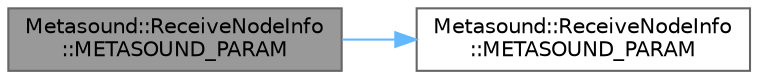 digraph "Metasound::ReceiveNodeInfo::METASOUND_PARAM"
{
 // INTERACTIVE_SVG=YES
 // LATEX_PDF_SIZE
  bgcolor="transparent";
  edge [fontname=Helvetica,fontsize=10,labelfontname=Helvetica,labelfontsize=10];
  node [fontname=Helvetica,fontsize=10,shape=box,height=0.2,width=0.4];
  rankdir="LR";
  Node1 [id="Node000001",label="Metasound::ReceiveNodeInfo\l::METASOUND_PARAM",height=0.2,width=0.4,color="gray40", fillcolor="grey60", style="filled", fontcolor="black",tooltip=" "];
  Node1 -> Node2 [id="edge1_Node000001_Node000002",color="steelblue1",style="solid",tooltip=" "];
  Node2 [id="Node000002",label="Metasound::ReceiveNodeInfo\l::METASOUND_PARAM",height=0.2,width=0.4,color="grey40", fillcolor="white", style="filled",URL="$d2/de6/namespaceMetasound_1_1ReceiveNodeInfo.html#a038697c157b6d630c0e785c4a92e0694",tooltip=" "];
}
